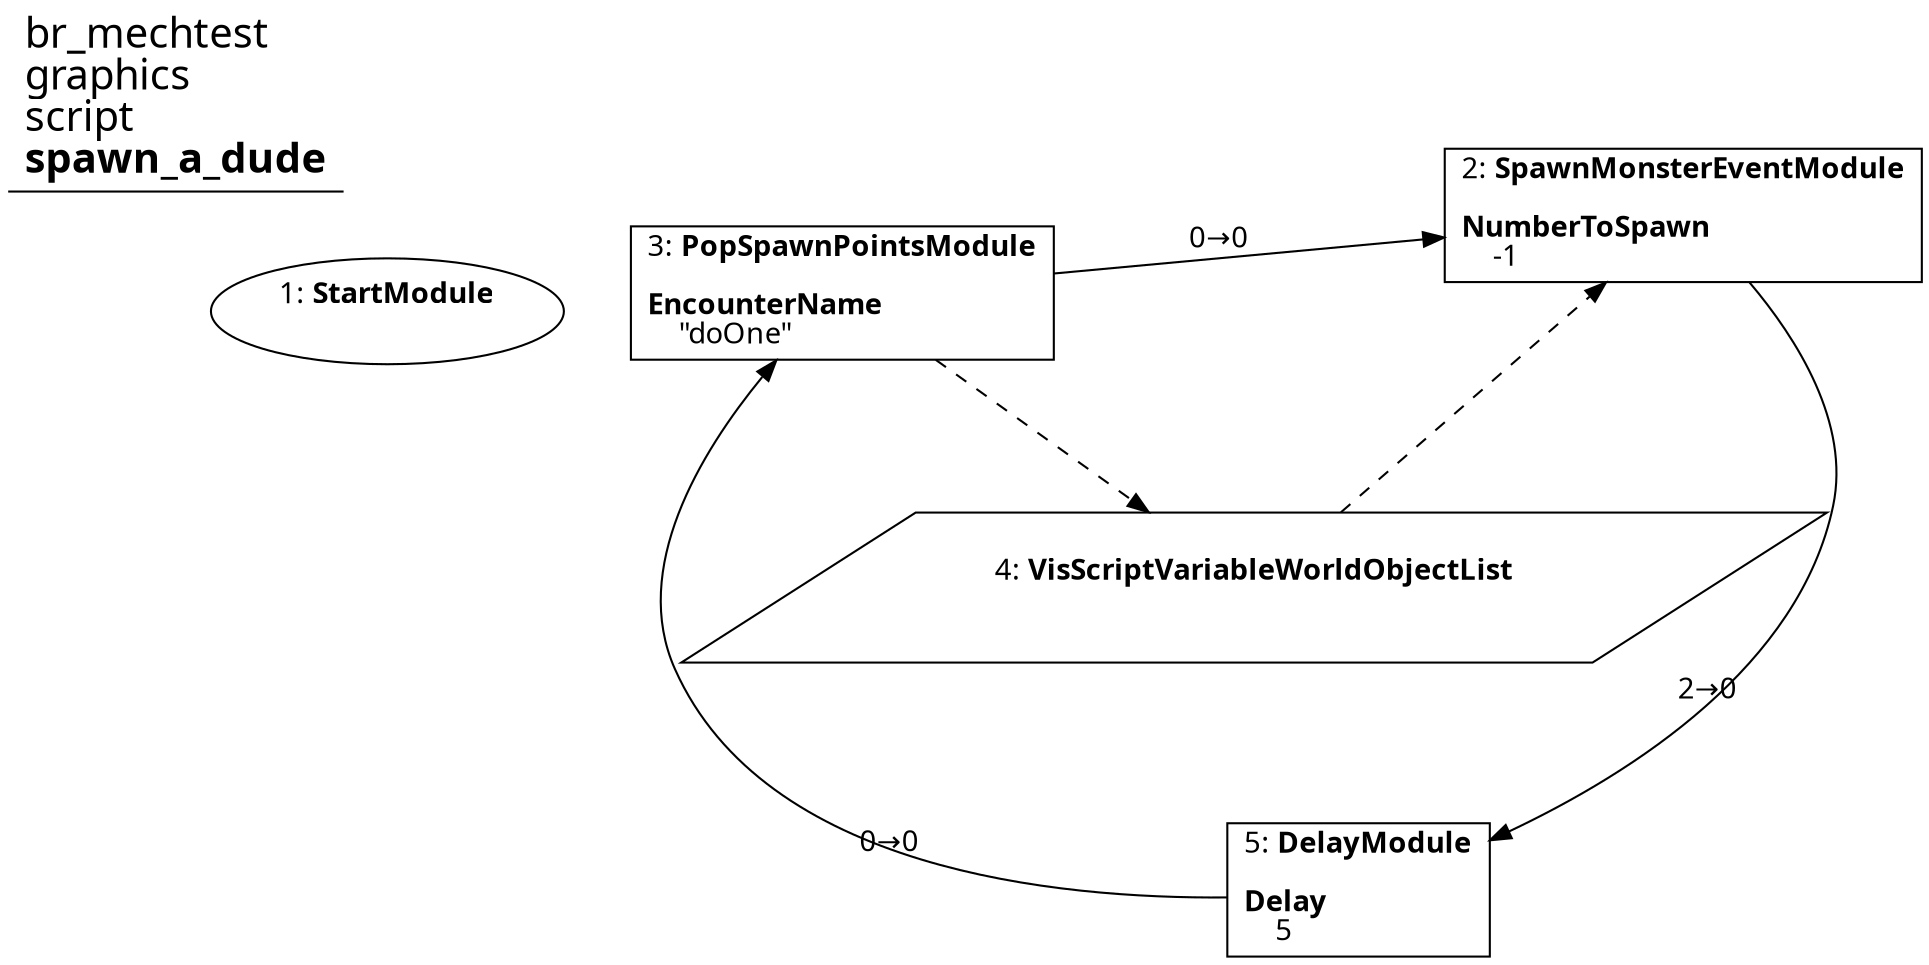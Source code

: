 digraph {
    layout = fdp;
    overlap = prism;
    sep = "+16";
    splines = spline;

    node [ shape = box ];

    graph [ fontname = "Segoe UI" ];
    node [ fontname = "Segoe UI" ];
    edge [ fontname = "Segoe UI" ];

    1 [ label = <1: <b>StartModule</b><br/><br/>> ];
    1 [ shape = oval ]
    1 [ pos = "-0.141,-0.26500002!" ];

    2 [ label = <2: <b>SpawnMonsterEventModule</b><br/><br/><b>NumberToSpawn</b><br align="left"/>    -1<br align="left"/>> ];
    2 [ pos = "0.56,-0.26500002!" ];
    2 -> 5 [ label = "2→0" ];
    4 -> 2 [ style = dashed ];

    3 [ label = <3: <b>PopSpawnPointsModule</b><br/><br/><b>EncounterName</b><br align="left"/>    &quot;doOne&quot;<br align="left"/>> ];
    3 [ pos = "0.060000002,-0.26500002!" ];
    3 -> 2 [ label = "0→0" ];
    3 -> 4 [ style = dashed ];

    4 [ label = <4: <b>VisScriptVariableWorldObjectList</b><br/><br/>> ];
    4 [ shape = parallelogram ]
    4 [ pos = "0.34,-0.45000002!" ];

    5 [ label = <5: <b>DelayModule</b><br/><br/><b>Delay</b><br align="left"/>    5<br align="left"/>> ];
    5 [ pos = "0.39200002,-0.601!" ];
    5 -> 3 [ label = "0→0" ];

    title [ pos = "-0.142,-0.264!" ];
    title [ shape = underline ];
    title [ label = <<font point-size="20">br_mechtest<br align="left"/>graphics<br align="left"/>script<br align="left"/><b>spawn_a_dude</b><br align="left"/></font>> ];
}
